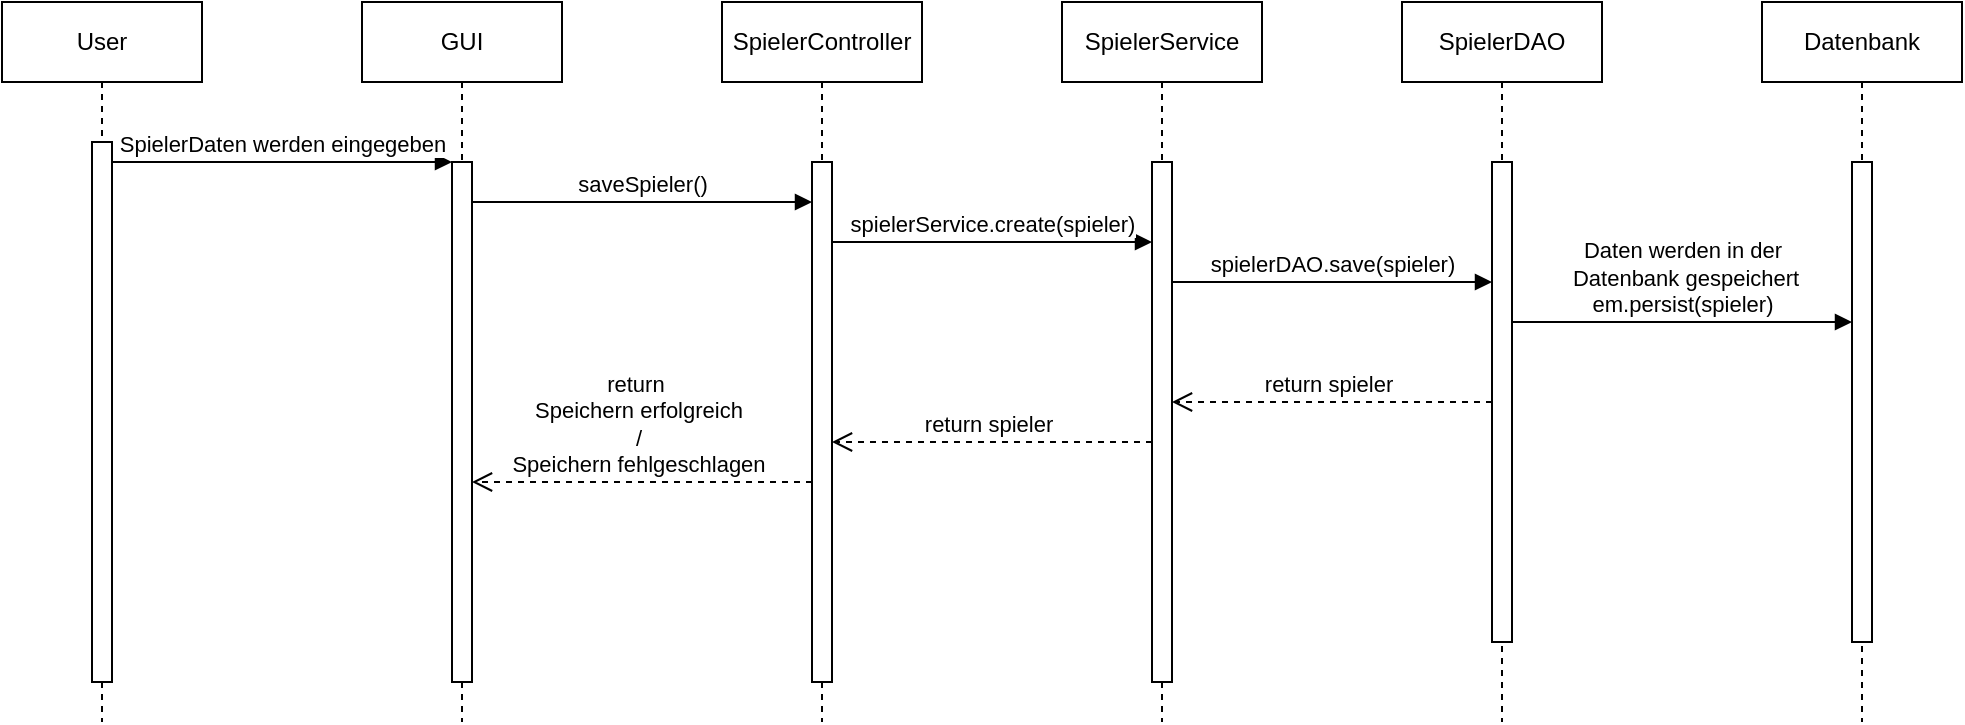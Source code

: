 <mxfile version="27.1.6">
  <diagram name="Page-1" id="2YBvvXClWsGukQMizWep">
    <mxGraphModel dx="1188" dy="624" grid="1" gridSize="10" guides="1" tooltips="1" connect="1" arrows="1" fold="1" page="1" pageScale="1" pageWidth="850" pageHeight="1100" math="0" shadow="0">
      <root>
        <mxCell id="0" />
        <mxCell id="1" parent="0" />
        <mxCell id="aM9ryv3xv72pqoxQDRHE-1" value="User" style="shape=umlLifeline;perimeter=lifelinePerimeter;whiteSpace=wrap;html=1;container=0;dropTarget=0;collapsible=0;recursiveResize=0;outlineConnect=0;portConstraint=eastwest;newEdgeStyle={&quot;edgeStyle&quot;:&quot;elbowEdgeStyle&quot;,&quot;elbow&quot;:&quot;vertical&quot;,&quot;curved&quot;:0,&quot;rounded&quot;:0};" parent="1" vertex="1">
          <mxGeometry x="40" y="40" width="100" height="360" as="geometry" />
        </mxCell>
        <mxCell id="aM9ryv3xv72pqoxQDRHE-2" value="" style="html=1;points=[];perimeter=orthogonalPerimeter;outlineConnect=0;targetShapes=umlLifeline;portConstraint=eastwest;newEdgeStyle={&quot;edgeStyle&quot;:&quot;elbowEdgeStyle&quot;,&quot;elbow&quot;:&quot;vertical&quot;,&quot;curved&quot;:0,&quot;rounded&quot;:0};" parent="aM9ryv3xv72pqoxQDRHE-1" vertex="1">
          <mxGeometry x="45" y="70" width="10" height="270" as="geometry" />
        </mxCell>
        <mxCell id="aM9ryv3xv72pqoxQDRHE-5" value="GUI" style="shape=umlLifeline;perimeter=lifelinePerimeter;whiteSpace=wrap;html=1;container=0;dropTarget=0;collapsible=0;recursiveResize=0;outlineConnect=0;portConstraint=eastwest;newEdgeStyle={&quot;edgeStyle&quot;:&quot;elbowEdgeStyle&quot;,&quot;elbow&quot;:&quot;vertical&quot;,&quot;curved&quot;:0,&quot;rounded&quot;:0};" parent="1" vertex="1">
          <mxGeometry x="220" y="40" width="100" height="360" as="geometry" />
        </mxCell>
        <mxCell id="aM9ryv3xv72pqoxQDRHE-6" value="" style="html=1;points=[];perimeter=orthogonalPerimeter;outlineConnect=0;targetShapes=umlLifeline;portConstraint=eastwest;newEdgeStyle={&quot;edgeStyle&quot;:&quot;elbowEdgeStyle&quot;,&quot;elbow&quot;:&quot;vertical&quot;,&quot;curved&quot;:0,&quot;rounded&quot;:0};" parent="aM9ryv3xv72pqoxQDRHE-5" vertex="1">
          <mxGeometry x="45" y="80" width="10" height="260" as="geometry" />
        </mxCell>
        <mxCell id="aM9ryv3xv72pqoxQDRHE-7" value="SpielerDaten werden eingegeben" style="html=1;verticalAlign=bottom;endArrow=block;edgeStyle=elbowEdgeStyle;elbow=vertical;curved=0;rounded=0;" parent="1" source="aM9ryv3xv72pqoxQDRHE-2" target="aM9ryv3xv72pqoxQDRHE-6" edge="1">
          <mxGeometry relative="1" as="geometry">
            <mxPoint x="195" y="130" as="sourcePoint" />
            <Array as="points">
              <mxPoint x="180" y="120" />
            </Array>
            <mxPoint as="offset" />
          </mxGeometry>
        </mxCell>
        <mxCell id="wptkhjKAufzfN73TDl85-1" value="SpielerController" style="shape=umlLifeline;perimeter=lifelinePerimeter;whiteSpace=wrap;html=1;container=0;dropTarget=0;collapsible=0;recursiveResize=0;outlineConnect=0;portConstraint=eastwest;newEdgeStyle={&quot;edgeStyle&quot;:&quot;elbowEdgeStyle&quot;,&quot;elbow&quot;:&quot;vertical&quot;,&quot;curved&quot;:0,&quot;rounded&quot;:0};" parent="1" vertex="1">
          <mxGeometry x="400" y="40" width="100" height="360" as="geometry" />
        </mxCell>
        <mxCell id="wptkhjKAufzfN73TDl85-2" value="" style="html=1;points=[];perimeter=orthogonalPerimeter;outlineConnect=0;targetShapes=umlLifeline;portConstraint=eastwest;newEdgeStyle={&quot;edgeStyle&quot;:&quot;elbowEdgeStyle&quot;,&quot;elbow&quot;:&quot;vertical&quot;,&quot;curved&quot;:0,&quot;rounded&quot;:0};" parent="wptkhjKAufzfN73TDl85-1" vertex="1">
          <mxGeometry x="45" y="80" width="10" height="260" as="geometry" />
        </mxCell>
        <mxCell id="wptkhjKAufzfN73TDl85-3" value="saveSpieler()" style="html=1;verticalAlign=bottom;endArrow=block;edgeStyle=elbowEdgeStyle;elbow=vertical;curved=0;rounded=0;" parent="1" source="aM9ryv3xv72pqoxQDRHE-6" target="wptkhjKAufzfN73TDl85-2" edge="1">
          <mxGeometry relative="1" as="geometry">
            <mxPoint x="280" y="140" as="sourcePoint" />
            <Array as="points">
              <mxPoint x="365" y="140" />
            </Array>
            <mxPoint x="440" y="140" as="targetPoint" />
            <mxPoint as="offset" />
          </mxGeometry>
        </mxCell>
        <mxCell id="wptkhjKAufzfN73TDl85-4" value="SpielerService" style="shape=umlLifeline;perimeter=lifelinePerimeter;whiteSpace=wrap;html=1;container=0;dropTarget=0;collapsible=0;recursiveResize=0;outlineConnect=0;portConstraint=eastwest;newEdgeStyle={&quot;edgeStyle&quot;:&quot;elbowEdgeStyle&quot;,&quot;elbow&quot;:&quot;vertical&quot;,&quot;curved&quot;:0,&quot;rounded&quot;:0};" parent="1" vertex="1">
          <mxGeometry x="570" y="40" width="100" height="360" as="geometry" />
        </mxCell>
        <mxCell id="wptkhjKAufzfN73TDl85-5" value="" style="html=1;points=[];perimeter=orthogonalPerimeter;outlineConnect=0;targetShapes=umlLifeline;portConstraint=eastwest;newEdgeStyle={&quot;edgeStyle&quot;:&quot;elbowEdgeStyle&quot;,&quot;elbow&quot;:&quot;vertical&quot;,&quot;curved&quot;:0,&quot;rounded&quot;:0};" parent="wptkhjKAufzfN73TDl85-4" vertex="1">
          <mxGeometry x="45" y="80" width="10" height="260" as="geometry" />
        </mxCell>
        <mxCell id="wptkhjKAufzfN73TDl85-6" value="spielerService.create(spieler)" style="html=1;verticalAlign=bottom;endArrow=block;edgeStyle=elbowEdgeStyle;elbow=horizontal;curved=0;rounded=0;" parent="1" edge="1">
          <mxGeometry relative="1" as="geometry">
            <mxPoint x="455" y="160" as="sourcePoint" />
            <Array as="points">
              <mxPoint x="560" y="160" />
            </Array>
            <mxPoint x="615" y="160" as="targetPoint" />
          </mxGeometry>
        </mxCell>
        <mxCell id="wptkhjKAufzfN73TDl85-7" value="SpielerDAO" style="shape=umlLifeline;perimeter=lifelinePerimeter;whiteSpace=wrap;html=1;container=0;dropTarget=0;collapsible=0;recursiveResize=0;outlineConnect=0;portConstraint=eastwest;newEdgeStyle={&quot;edgeStyle&quot;:&quot;elbowEdgeStyle&quot;,&quot;elbow&quot;:&quot;vertical&quot;,&quot;curved&quot;:0,&quot;rounded&quot;:0};" parent="1" vertex="1">
          <mxGeometry x="740" y="40" width="100" height="360" as="geometry" />
        </mxCell>
        <mxCell id="wptkhjKAufzfN73TDl85-8" value="" style="html=1;points=[];perimeter=orthogonalPerimeter;outlineConnect=0;targetShapes=umlLifeline;portConstraint=eastwest;newEdgeStyle={&quot;edgeStyle&quot;:&quot;elbowEdgeStyle&quot;,&quot;elbow&quot;:&quot;vertical&quot;,&quot;curved&quot;:0,&quot;rounded&quot;:0};" parent="wptkhjKAufzfN73TDl85-7" vertex="1">
          <mxGeometry x="45" y="80" width="10" height="240" as="geometry" />
        </mxCell>
        <mxCell id="wptkhjKAufzfN73TDl85-9" value="spielerDAO.save(spieler)" style="html=1;verticalAlign=bottom;endArrow=block;edgeStyle=elbowEdgeStyle;elbow=vertical;curved=0;rounded=0;" parent="1" source="wptkhjKAufzfN73TDl85-5" target="wptkhjKAufzfN73TDl85-8" edge="1">
          <mxGeometry relative="1" as="geometry">
            <mxPoint x="630" y="180" as="sourcePoint" />
            <Array as="points">
              <mxPoint x="735" y="180" />
            </Array>
            <mxPoint x="780" y="180" as="targetPoint" />
            <mxPoint as="offset" />
          </mxGeometry>
        </mxCell>
        <mxCell id="wptkhjKAufzfN73TDl85-10" value="Datenbank" style="shape=umlLifeline;perimeter=lifelinePerimeter;whiteSpace=wrap;html=1;container=0;dropTarget=0;collapsible=0;recursiveResize=0;outlineConnect=0;portConstraint=eastwest;newEdgeStyle={&quot;edgeStyle&quot;:&quot;elbowEdgeStyle&quot;,&quot;elbow&quot;:&quot;vertical&quot;,&quot;curved&quot;:0,&quot;rounded&quot;:0};" parent="1" vertex="1">
          <mxGeometry x="920" y="40" width="100" height="360" as="geometry" />
        </mxCell>
        <mxCell id="wptkhjKAufzfN73TDl85-11" value="" style="html=1;points=[];perimeter=orthogonalPerimeter;outlineConnect=0;targetShapes=umlLifeline;portConstraint=eastwest;newEdgeStyle={&quot;edgeStyle&quot;:&quot;elbowEdgeStyle&quot;,&quot;elbow&quot;:&quot;vertical&quot;,&quot;curved&quot;:0,&quot;rounded&quot;:0};" parent="wptkhjKAufzfN73TDl85-10" vertex="1">
          <mxGeometry x="45" y="80" width="10" height="240" as="geometry" />
        </mxCell>
        <mxCell id="wptkhjKAufzfN73TDl85-12" value="Daten werden&amp;nbsp;&lt;span style=&quot;background-color: light-dark(#ffffff, var(--ge-dark-color, #121212)); color: light-dark(rgb(0, 0, 0), rgb(255, 255, 255));&quot;&gt;in der&lt;/span&gt;&lt;div&gt;&lt;span style=&quot;background-color: light-dark(#ffffff, var(--ge-dark-color, #121212)); color: light-dark(rgb(0, 0, 0), rgb(255, 255, 255));&quot;&gt;&amp;nbsp;Datenbank gespeichert&lt;/span&gt;&lt;div&gt;&lt;div&gt;em.persist(spieler)&lt;/div&gt;&lt;/div&gt;&lt;/div&gt;" style="html=1;verticalAlign=bottom;endArrow=block;edgeStyle=elbowEdgeStyle;elbow=vertical;curved=0;rounded=0;" parent="1" source="wptkhjKAufzfN73TDl85-8" target="wptkhjKAufzfN73TDl85-11" edge="1">
          <mxGeometry relative="1" as="geometry">
            <mxPoint x="800" y="200" as="sourcePoint" />
            <Array as="points">
              <mxPoint x="960" y="200" />
            </Array>
            <mxPoint x="960" y="200" as="targetPoint" />
            <mxPoint as="offset" />
          </mxGeometry>
        </mxCell>
        <mxCell id="wptkhjKAufzfN73TDl85-13" value="return spieler" style="html=1;verticalAlign=bottom;endArrow=open;dashed=1;endSize=8;edgeStyle=elbowEdgeStyle;elbow=vertical;curved=0;rounded=0;" parent="1" edge="1">
          <mxGeometry x="0.029" relative="1" as="geometry">
            <mxPoint x="625" y="240" as="targetPoint" />
            <Array as="points">
              <mxPoint x="710" y="240" />
            </Array>
            <mxPoint x="785" y="240" as="sourcePoint" />
            <mxPoint as="offset" />
          </mxGeometry>
        </mxCell>
        <mxCell id="isVXHf2ICIxHNCQfrAC--1" value="return spieler" style="html=1;verticalAlign=bottom;endArrow=open;dashed=1;endSize=8;edgeStyle=elbowEdgeStyle;elbow=vertical;curved=0;rounded=0;" edge="1" parent="1">
          <mxGeometry x="0.029" relative="1" as="geometry">
            <mxPoint x="455" y="260.003" as="targetPoint" />
            <Array as="points" />
            <mxPoint x="615" y="260.003" as="sourcePoint" />
            <mxPoint as="offset" />
          </mxGeometry>
        </mxCell>
        <mxCell id="isVXHf2ICIxHNCQfrAC--3" value="return&amp;nbsp;&lt;div&gt;Speichern erfolgreich&lt;br&gt;/&lt;/div&gt;&lt;div&gt;Speichern fehlgeschlagen&lt;/div&gt;" style="html=1;verticalAlign=bottom;endArrow=open;dashed=1;endSize=8;edgeStyle=elbowEdgeStyle;elbow=vertical;curved=0;rounded=0;" edge="1" parent="1" source="wptkhjKAufzfN73TDl85-2" target="aM9ryv3xv72pqoxQDRHE-6">
          <mxGeometry x="0.029" relative="1" as="geometry">
            <mxPoint x="280" y="280" as="targetPoint" />
            <Array as="points">
              <mxPoint x="375" y="280" />
            </Array>
            <mxPoint x="440" y="280" as="sourcePoint" />
            <mxPoint as="offset" />
          </mxGeometry>
        </mxCell>
      </root>
    </mxGraphModel>
  </diagram>
</mxfile>
